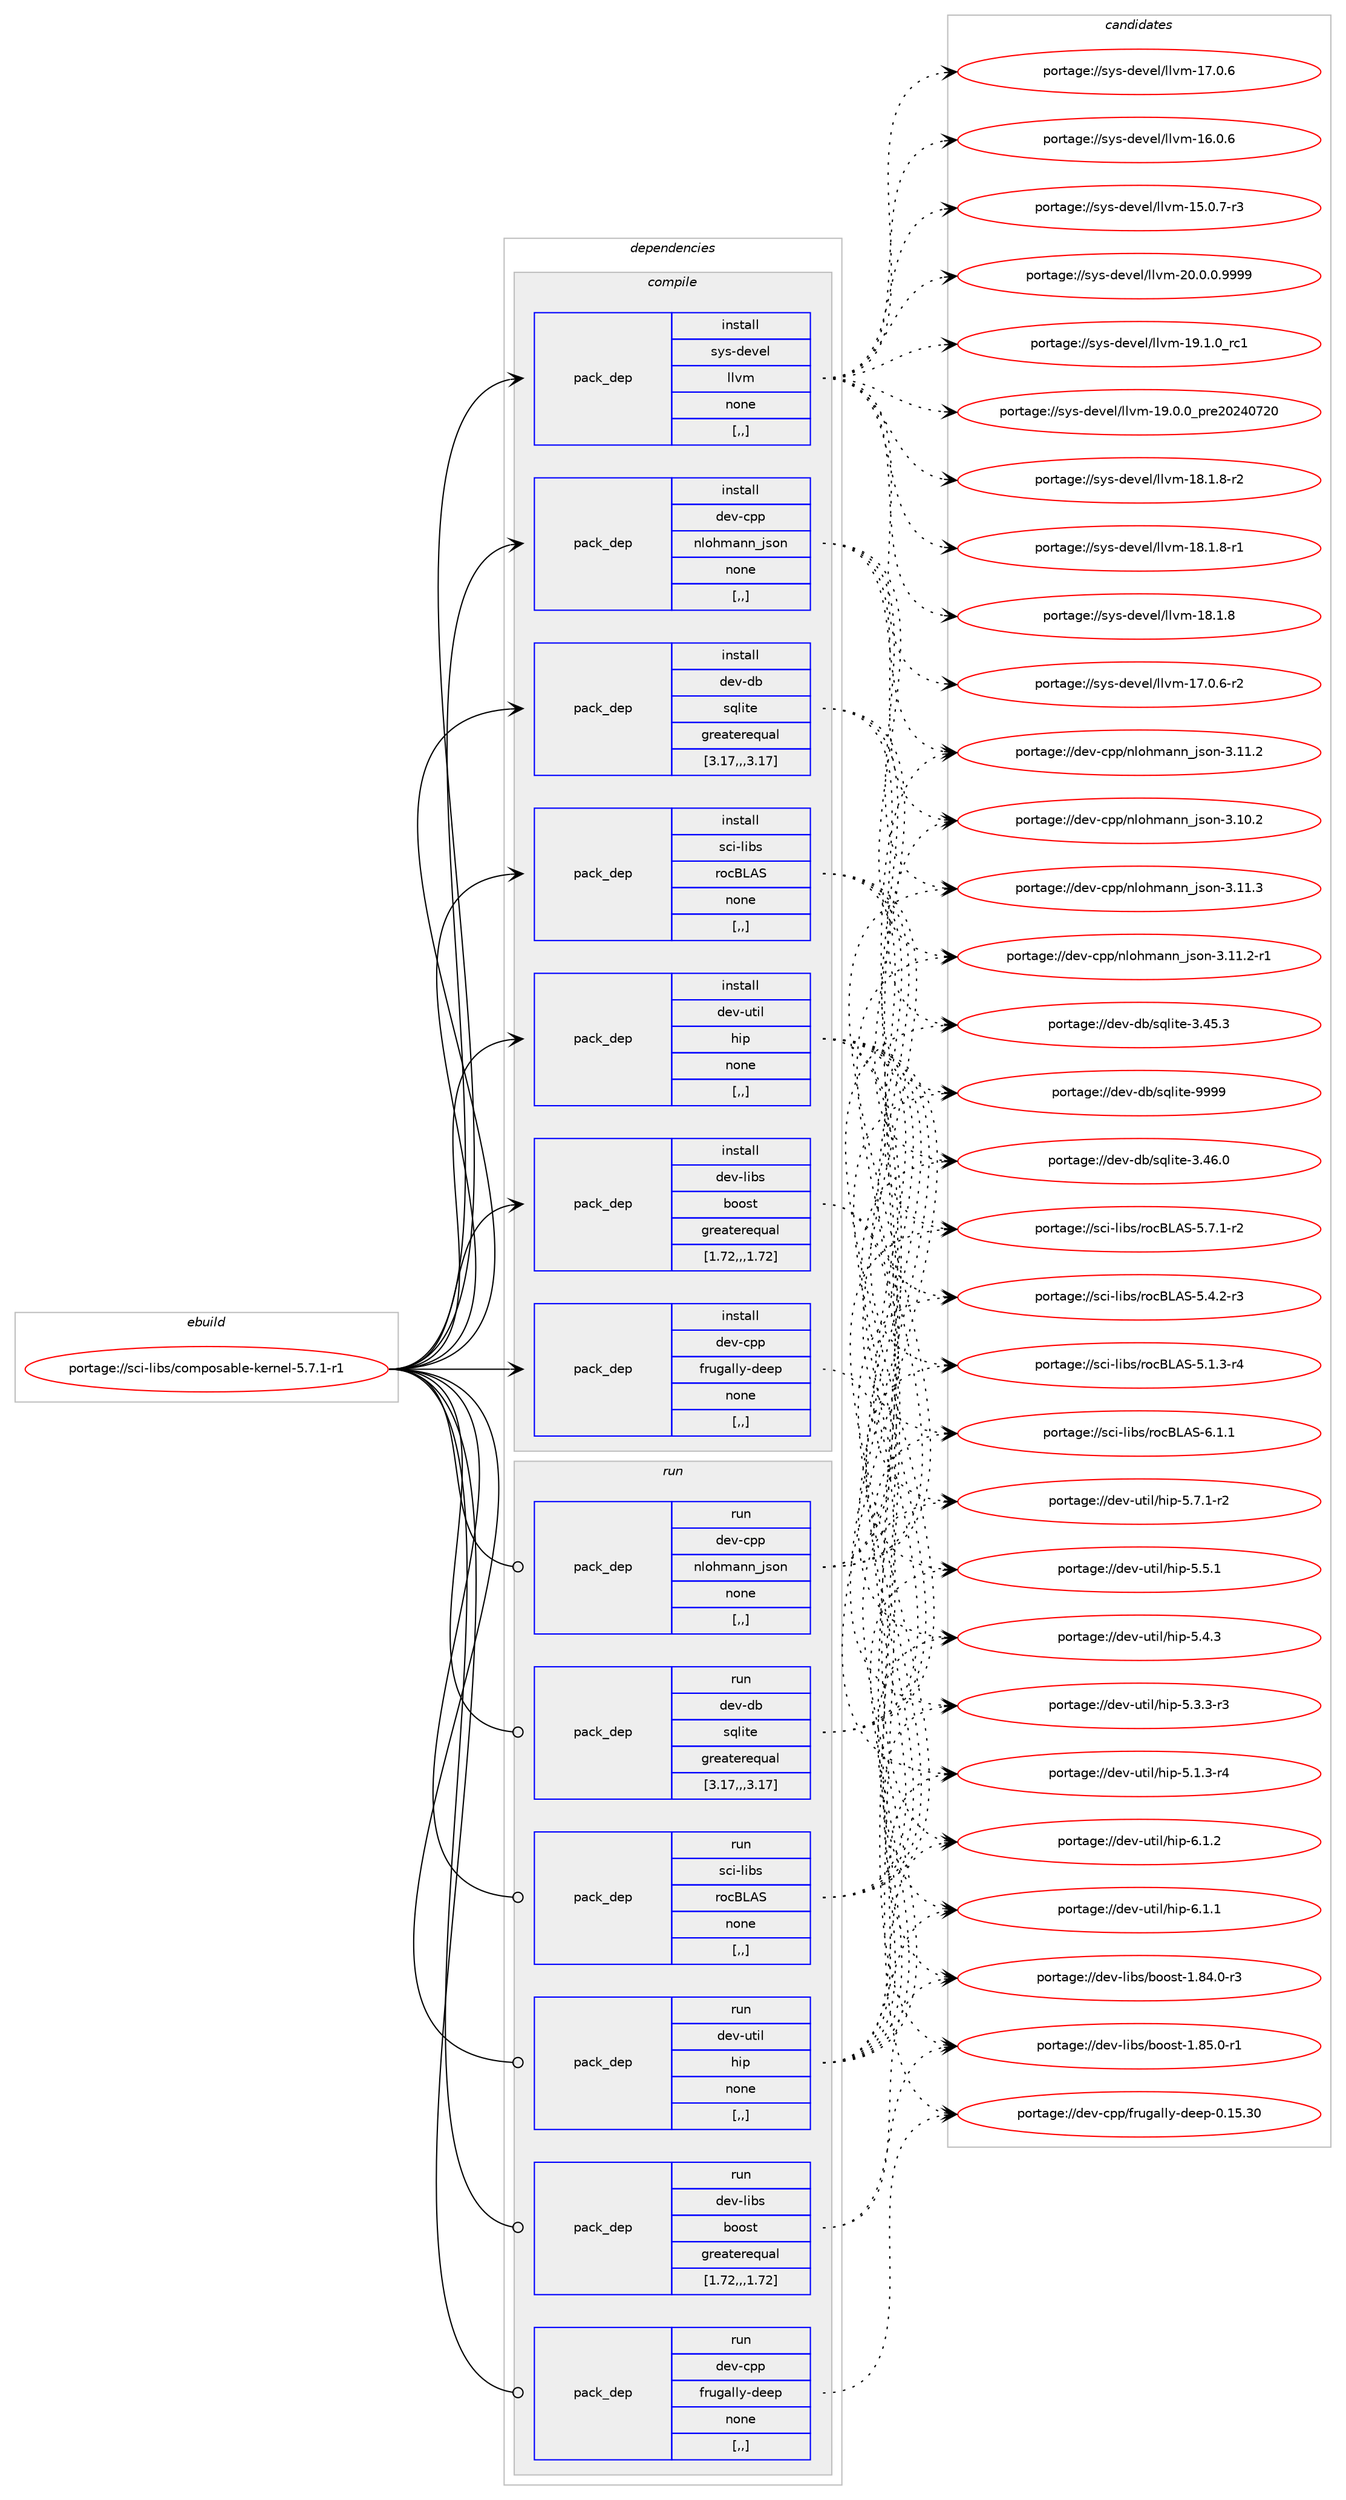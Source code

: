 digraph prolog {

# *************
# Graph options
# *************

newrank=true;
concentrate=true;
compound=true;
graph [rankdir=LR,fontname=Helvetica,fontsize=10,ranksep=1.5];#, ranksep=2.5, nodesep=0.2];
edge  [arrowhead=vee];
node  [fontname=Helvetica,fontsize=10];

# **********
# The ebuild
# **********

subgraph cluster_leftcol {
color=gray;
label=<<i>ebuild</i>>;
id [label="portage://sci-libs/composable-kernel-5.7.1-r1", color=red, width=4, href="../sci-libs/composable-kernel-5.7.1-r1.svg"];
}

# ****************
# The dependencies
# ****************

subgraph cluster_midcol {
color=gray;
label=<<i>dependencies</i>>;
subgraph cluster_compile {
fillcolor="#eeeeee";
style=filled;
label=<<i>compile</i>>;
subgraph pack292336 {
dependency401090 [label=<<TABLE BORDER="0" CELLBORDER="1" CELLSPACING="0" CELLPADDING="4" WIDTH="220"><TR><TD ROWSPAN="6" CELLPADDING="30">pack_dep</TD></TR><TR><TD WIDTH="110">install</TD></TR><TR><TD>dev-cpp</TD></TR><TR><TD>frugally-deep</TD></TR><TR><TD>none</TD></TR><TR><TD>[,,]</TD></TR></TABLE>>, shape=none, color=blue];
}
id:e -> dependency401090:w [weight=20,style="solid",arrowhead="vee"];
subgraph pack292337 {
dependency401091 [label=<<TABLE BORDER="0" CELLBORDER="1" CELLSPACING="0" CELLPADDING="4" WIDTH="220"><TR><TD ROWSPAN="6" CELLPADDING="30">pack_dep</TD></TR><TR><TD WIDTH="110">install</TD></TR><TR><TD>dev-cpp</TD></TR><TR><TD>nlohmann_json</TD></TR><TR><TD>none</TD></TR><TR><TD>[,,]</TD></TR></TABLE>>, shape=none, color=blue];
}
id:e -> dependency401091:w [weight=20,style="solid",arrowhead="vee"];
subgraph pack292338 {
dependency401092 [label=<<TABLE BORDER="0" CELLBORDER="1" CELLSPACING="0" CELLPADDING="4" WIDTH="220"><TR><TD ROWSPAN="6" CELLPADDING="30">pack_dep</TD></TR><TR><TD WIDTH="110">install</TD></TR><TR><TD>dev-db</TD></TR><TR><TD>sqlite</TD></TR><TR><TD>greaterequal</TD></TR><TR><TD>[3.17,,,3.17]</TD></TR></TABLE>>, shape=none, color=blue];
}
id:e -> dependency401092:w [weight=20,style="solid",arrowhead="vee"];
subgraph pack292339 {
dependency401093 [label=<<TABLE BORDER="0" CELLBORDER="1" CELLSPACING="0" CELLPADDING="4" WIDTH="220"><TR><TD ROWSPAN="6" CELLPADDING="30">pack_dep</TD></TR><TR><TD WIDTH="110">install</TD></TR><TR><TD>dev-libs</TD></TR><TR><TD>boost</TD></TR><TR><TD>greaterequal</TD></TR><TR><TD>[1.72,,,1.72]</TD></TR></TABLE>>, shape=none, color=blue];
}
id:e -> dependency401093:w [weight=20,style="solid",arrowhead="vee"];
subgraph pack292340 {
dependency401094 [label=<<TABLE BORDER="0" CELLBORDER="1" CELLSPACING="0" CELLPADDING="4" WIDTH="220"><TR><TD ROWSPAN="6" CELLPADDING="30">pack_dep</TD></TR><TR><TD WIDTH="110">install</TD></TR><TR><TD>dev-util</TD></TR><TR><TD>hip</TD></TR><TR><TD>none</TD></TR><TR><TD>[,,]</TD></TR></TABLE>>, shape=none, color=blue];
}
id:e -> dependency401094:w [weight=20,style="solid",arrowhead="vee"];
subgraph pack292341 {
dependency401095 [label=<<TABLE BORDER="0" CELLBORDER="1" CELLSPACING="0" CELLPADDING="4" WIDTH="220"><TR><TD ROWSPAN="6" CELLPADDING="30">pack_dep</TD></TR><TR><TD WIDTH="110">install</TD></TR><TR><TD>sci-libs</TD></TR><TR><TD>rocBLAS</TD></TR><TR><TD>none</TD></TR><TR><TD>[,,]</TD></TR></TABLE>>, shape=none, color=blue];
}
id:e -> dependency401095:w [weight=20,style="solid",arrowhead="vee"];
subgraph pack292342 {
dependency401096 [label=<<TABLE BORDER="0" CELLBORDER="1" CELLSPACING="0" CELLPADDING="4" WIDTH="220"><TR><TD ROWSPAN="6" CELLPADDING="30">pack_dep</TD></TR><TR><TD WIDTH="110">install</TD></TR><TR><TD>sys-devel</TD></TR><TR><TD>llvm</TD></TR><TR><TD>none</TD></TR><TR><TD>[,,]</TD></TR></TABLE>>, shape=none, color=blue];
}
id:e -> dependency401096:w [weight=20,style="solid",arrowhead="vee"];
}
subgraph cluster_compileandrun {
fillcolor="#eeeeee";
style=filled;
label=<<i>compile and run</i>>;
}
subgraph cluster_run {
fillcolor="#eeeeee";
style=filled;
label=<<i>run</i>>;
subgraph pack292343 {
dependency401097 [label=<<TABLE BORDER="0" CELLBORDER="1" CELLSPACING="0" CELLPADDING="4" WIDTH="220"><TR><TD ROWSPAN="6" CELLPADDING="30">pack_dep</TD></TR><TR><TD WIDTH="110">run</TD></TR><TR><TD>dev-cpp</TD></TR><TR><TD>frugally-deep</TD></TR><TR><TD>none</TD></TR><TR><TD>[,,]</TD></TR></TABLE>>, shape=none, color=blue];
}
id:e -> dependency401097:w [weight=20,style="solid",arrowhead="odot"];
subgraph pack292344 {
dependency401098 [label=<<TABLE BORDER="0" CELLBORDER="1" CELLSPACING="0" CELLPADDING="4" WIDTH="220"><TR><TD ROWSPAN="6" CELLPADDING="30">pack_dep</TD></TR><TR><TD WIDTH="110">run</TD></TR><TR><TD>dev-cpp</TD></TR><TR><TD>nlohmann_json</TD></TR><TR><TD>none</TD></TR><TR><TD>[,,]</TD></TR></TABLE>>, shape=none, color=blue];
}
id:e -> dependency401098:w [weight=20,style="solid",arrowhead="odot"];
subgraph pack292345 {
dependency401099 [label=<<TABLE BORDER="0" CELLBORDER="1" CELLSPACING="0" CELLPADDING="4" WIDTH="220"><TR><TD ROWSPAN="6" CELLPADDING="30">pack_dep</TD></TR><TR><TD WIDTH="110">run</TD></TR><TR><TD>dev-db</TD></TR><TR><TD>sqlite</TD></TR><TR><TD>greaterequal</TD></TR><TR><TD>[3.17,,,3.17]</TD></TR></TABLE>>, shape=none, color=blue];
}
id:e -> dependency401099:w [weight=20,style="solid",arrowhead="odot"];
subgraph pack292346 {
dependency401100 [label=<<TABLE BORDER="0" CELLBORDER="1" CELLSPACING="0" CELLPADDING="4" WIDTH="220"><TR><TD ROWSPAN="6" CELLPADDING="30">pack_dep</TD></TR><TR><TD WIDTH="110">run</TD></TR><TR><TD>dev-libs</TD></TR><TR><TD>boost</TD></TR><TR><TD>greaterequal</TD></TR><TR><TD>[1.72,,,1.72]</TD></TR></TABLE>>, shape=none, color=blue];
}
id:e -> dependency401100:w [weight=20,style="solid",arrowhead="odot"];
subgraph pack292347 {
dependency401101 [label=<<TABLE BORDER="0" CELLBORDER="1" CELLSPACING="0" CELLPADDING="4" WIDTH="220"><TR><TD ROWSPAN="6" CELLPADDING="30">pack_dep</TD></TR><TR><TD WIDTH="110">run</TD></TR><TR><TD>dev-util</TD></TR><TR><TD>hip</TD></TR><TR><TD>none</TD></TR><TR><TD>[,,]</TD></TR></TABLE>>, shape=none, color=blue];
}
id:e -> dependency401101:w [weight=20,style="solid",arrowhead="odot"];
subgraph pack292348 {
dependency401102 [label=<<TABLE BORDER="0" CELLBORDER="1" CELLSPACING="0" CELLPADDING="4" WIDTH="220"><TR><TD ROWSPAN="6" CELLPADDING="30">pack_dep</TD></TR><TR><TD WIDTH="110">run</TD></TR><TR><TD>sci-libs</TD></TR><TR><TD>rocBLAS</TD></TR><TR><TD>none</TD></TR><TR><TD>[,,]</TD></TR></TABLE>>, shape=none, color=blue];
}
id:e -> dependency401102:w [weight=20,style="solid",arrowhead="odot"];
}
}

# **************
# The candidates
# **************

subgraph cluster_choices {
rank=same;
color=gray;
label=<<i>candidates</i>>;

subgraph choice292336 {
color=black;
nodesep=1;
choice10010111845991121124710211411710397108108121451001011011124548464953465148 [label="portage://dev-cpp/frugally-deep-0.15.30", color=red, width=4,href="../dev-cpp/frugally-deep-0.15.30.svg"];
dependency401090:e -> choice10010111845991121124710211411710397108108121451001011011124548464953465148:w [style=dotted,weight="100"];
}
subgraph choice292337 {
color=black;
nodesep=1;
choice100101118459911211247110108111104109971101109510611511111045514649494651 [label="portage://dev-cpp/nlohmann_json-3.11.3", color=red, width=4,href="../dev-cpp/nlohmann_json-3.11.3.svg"];
choice1001011184599112112471101081111041099711011095106115111110455146494946504511449 [label="portage://dev-cpp/nlohmann_json-3.11.2-r1", color=red, width=4,href="../dev-cpp/nlohmann_json-3.11.2-r1.svg"];
choice100101118459911211247110108111104109971101109510611511111045514649494650 [label="portage://dev-cpp/nlohmann_json-3.11.2", color=red, width=4,href="../dev-cpp/nlohmann_json-3.11.2.svg"];
choice100101118459911211247110108111104109971101109510611511111045514649484650 [label="portage://dev-cpp/nlohmann_json-3.10.2", color=red, width=4,href="../dev-cpp/nlohmann_json-3.10.2.svg"];
dependency401091:e -> choice100101118459911211247110108111104109971101109510611511111045514649494651:w [style=dotted,weight="100"];
dependency401091:e -> choice1001011184599112112471101081111041099711011095106115111110455146494946504511449:w [style=dotted,weight="100"];
dependency401091:e -> choice100101118459911211247110108111104109971101109510611511111045514649494650:w [style=dotted,weight="100"];
dependency401091:e -> choice100101118459911211247110108111104109971101109510611511111045514649484650:w [style=dotted,weight="100"];
}
subgraph choice292338 {
color=black;
nodesep=1;
choice1001011184510098471151131081051161014557575757 [label="portage://dev-db/sqlite-9999", color=red, width=4,href="../dev-db/sqlite-9999.svg"];
choice10010111845100984711511310810511610145514652544648 [label="portage://dev-db/sqlite-3.46.0", color=red, width=4,href="../dev-db/sqlite-3.46.0.svg"];
choice10010111845100984711511310810511610145514652534651 [label="portage://dev-db/sqlite-3.45.3", color=red, width=4,href="../dev-db/sqlite-3.45.3.svg"];
dependency401092:e -> choice1001011184510098471151131081051161014557575757:w [style=dotted,weight="100"];
dependency401092:e -> choice10010111845100984711511310810511610145514652544648:w [style=dotted,weight="100"];
dependency401092:e -> choice10010111845100984711511310810511610145514652534651:w [style=dotted,weight="100"];
}
subgraph choice292339 {
color=black;
nodesep=1;
choice10010111845108105981154798111111115116454946565346484511449 [label="portage://dev-libs/boost-1.85.0-r1", color=red, width=4,href="../dev-libs/boost-1.85.0-r1.svg"];
choice10010111845108105981154798111111115116454946565246484511451 [label="portage://dev-libs/boost-1.84.0-r3", color=red, width=4,href="../dev-libs/boost-1.84.0-r3.svg"];
dependency401093:e -> choice10010111845108105981154798111111115116454946565346484511449:w [style=dotted,weight="100"];
dependency401093:e -> choice10010111845108105981154798111111115116454946565246484511451:w [style=dotted,weight="100"];
}
subgraph choice292340 {
color=black;
nodesep=1;
choice1001011184511711610510847104105112455446494650 [label="portage://dev-util/hip-6.1.2", color=red, width=4,href="../dev-util/hip-6.1.2.svg"];
choice1001011184511711610510847104105112455446494649 [label="portage://dev-util/hip-6.1.1", color=red, width=4,href="../dev-util/hip-6.1.1.svg"];
choice10010111845117116105108471041051124553465546494511450 [label="portage://dev-util/hip-5.7.1-r2", color=red, width=4,href="../dev-util/hip-5.7.1-r2.svg"];
choice1001011184511711610510847104105112455346534649 [label="portage://dev-util/hip-5.5.1", color=red, width=4,href="../dev-util/hip-5.5.1.svg"];
choice1001011184511711610510847104105112455346524651 [label="portage://dev-util/hip-5.4.3", color=red, width=4,href="../dev-util/hip-5.4.3.svg"];
choice10010111845117116105108471041051124553465146514511451 [label="portage://dev-util/hip-5.3.3-r3", color=red, width=4,href="../dev-util/hip-5.3.3-r3.svg"];
choice10010111845117116105108471041051124553464946514511452 [label="portage://dev-util/hip-5.1.3-r4", color=red, width=4,href="../dev-util/hip-5.1.3-r4.svg"];
dependency401094:e -> choice1001011184511711610510847104105112455446494650:w [style=dotted,weight="100"];
dependency401094:e -> choice1001011184511711610510847104105112455446494649:w [style=dotted,weight="100"];
dependency401094:e -> choice10010111845117116105108471041051124553465546494511450:w [style=dotted,weight="100"];
dependency401094:e -> choice1001011184511711610510847104105112455346534649:w [style=dotted,weight="100"];
dependency401094:e -> choice1001011184511711610510847104105112455346524651:w [style=dotted,weight="100"];
dependency401094:e -> choice10010111845117116105108471041051124553465146514511451:w [style=dotted,weight="100"];
dependency401094:e -> choice10010111845117116105108471041051124553464946514511452:w [style=dotted,weight="100"];
}
subgraph choice292341 {
color=black;
nodesep=1;
choice115991054510810598115471141119966766583455446494649 [label="portage://sci-libs/rocBLAS-6.1.1", color=red, width=4,href="../sci-libs/rocBLAS-6.1.1.svg"];
choice1159910545108105981154711411199667665834553465546494511450 [label="portage://sci-libs/rocBLAS-5.7.1-r2", color=red, width=4,href="../sci-libs/rocBLAS-5.7.1-r2.svg"];
choice1159910545108105981154711411199667665834553465246504511451 [label="portage://sci-libs/rocBLAS-5.4.2-r3", color=red, width=4,href="../sci-libs/rocBLAS-5.4.2-r3.svg"];
choice1159910545108105981154711411199667665834553464946514511452 [label="portage://sci-libs/rocBLAS-5.1.3-r4", color=red, width=4,href="../sci-libs/rocBLAS-5.1.3-r4.svg"];
dependency401095:e -> choice115991054510810598115471141119966766583455446494649:w [style=dotted,weight="100"];
dependency401095:e -> choice1159910545108105981154711411199667665834553465546494511450:w [style=dotted,weight="100"];
dependency401095:e -> choice1159910545108105981154711411199667665834553465246504511451:w [style=dotted,weight="100"];
dependency401095:e -> choice1159910545108105981154711411199667665834553464946514511452:w [style=dotted,weight="100"];
}
subgraph choice292342 {
color=black;
nodesep=1;
choice1151211154510010111810110847108108118109455048464846484657575757 [label="portage://sys-devel/llvm-20.0.0.9999", color=red, width=4,href="../sys-devel/llvm-20.0.0.9999.svg"];
choice115121115451001011181011084710810811810945495746494648951149949 [label="portage://sys-devel/llvm-19.1.0_rc1", color=red, width=4,href="../sys-devel/llvm-19.1.0_rc1.svg"];
choice115121115451001011181011084710810811810945495746484648951121141015048505248555048 [label="portage://sys-devel/llvm-19.0.0_pre20240720", color=red, width=4,href="../sys-devel/llvm-19.0.0_pre20240720.svg"];
choice1151211154510010111810110847108108118109454956464946564511450 [label="portage://sys-devel/llvm-18.1.8-r2", color=red, width=4,href="../sys-devel/llvm-18.1.8-r2.svg"];
choice1151211154510010111810110847108108118109454956464946564511449 [label="portage://sys-devel/llvm-18.1.8-r1", color=red, width=4,href="../sys-devel/llvm-18.1.8-r1.svg"];
choice115121115451001011181011084710810811810945495646494656 [label="portage://sys-devel/llvm-18.1.8", color=red, width=4,href="../sys-devel/llvm-18.1.8.svg"];
choice1151211154510010111810110847108108118109454955464846544511450 [label="portage://sys-devel/llvm-17.0.6-r2", color=red, width=4,href="../sys-devel/llvm-17.0.6-r2.svg"];
choice115121115451001011181011084710810811810945495546484654 [label="portage://sys-devel/llvm-17.0.6", color=red, width=4,href="../sys-devel/llvm-17.0.6.svg"];
choice115121115451001011181011084710810811810945495446484654 [label="portage://sys-devel/llvm-16.0.6", color=red, width=4,href="../sys-devel/llvm-16.0.6.svg"];
choice1151211154510010111810110847108108118109454953464846554511451 [label="portage://sys-devel/llvm-15.0.7-r3", color=red, width=4,href="../sys-devel/llvm-15.0.7-r3.svg"];
dependency401096:e -> choice1151211154510010111810110847108108118109455048464846484657575757:w [style=dotted,weight="100"];
dependency401096:e -> choice115121115451001011181011084710810811810945495746494648951149949:w [style=dotted,weight="100"];
dependency401096:e -> choice115121115451001011181011084710810811810945495746484648951121141015048505248555048:w [style=dotted,weight="100"];
dependency401096:e -> choice1151211154510010111810110847108108118109454956464946564511450:w [style=dotted,weight="100"];
dependency401096:e -> choice1151211154510010111810110847108108118109454956464946564511449:w [style=dotted,weight="100"];
dependency401096:e -> choice115121115451001011181011084710810811810945495646494656:w [style=dotted,weight="100"];
dependency401096:e -> choice1151211154510010111810110847108108118109454955464846544511450:w [style=dotted,weight="100"];
dependency401096:e -> choice115121115451001011181011084710810811810945495546484654:w [style=dotted,weight="100"];
dependency401096:e -> choice115121115451001011181011084710810811810945495446484654:w [style=dotted,weight="100"];
dependency401096:e -> choice1151211154510010111810110847108108118109454953464846554511451:w [style=dotted,weight="100"];
}
subgraph choice292343 {
color=black;
nodesep=1;
choice10010111845991121124710211411710397108108121451001011011124548464953465148 [label="portage://dev-cpp/frugally-deep-0.15.30", color=red, width=4,href="../dev-cpp/frugally-deep-0.15.30.svg"];
dependency401097:e -> choice10010111845991121124710211411710397108108121451001011011124548464953465148:w [style=dotted,weight="100"];
}
subgraph choice292344 {
color=black;
nodesep=1;
choice100101118459911211247110108111104109971101109510611511111045514649494651 [label="portage://dev-cpp/nlohmann_json-3.11.3", color=red, width=4,href="../dev-cpp/nlohmann_json-3.11.3.svg"];
choice1001011184599112112471101081111041099711011095106115111110455146494946504511449 [label="portage://dev-cpp/nlohmann_json-3.11.2-r1", color=red, width=4,href="../dev-cpp/nlohmann_json-3.11.2-r1.svg"];
choice100101118459911211247110108111104109971101109510611511111045514649494650 [label="portage://dev-cpp/nlohmann_json-3.11.2", color=red, width=4,href="../dev-cpp/nlohmann_json-3.11.2.svg"];
choice100101118459911211247110108111104109971101109510611511111045514649484650 [label="portage://dev-cpp/nlohmann_json-3.10.2", color=red, width=4,href="../dev-cpp/nlohmann_json-3.10.2.svg"];
dependency401098:e -> choice100101118459911211247110108111104109971101109510611511111045514649494651:w [style=dotted,weight="100"];
dependency401098:e -> choice1001011184599112112471101081111041099711011095106115111110455146494946504511449:w [style=dotted,weight="100"];
dependency401098:e -> choice100101118459911211247110108111104109971101109510611511111045514649494650:w [style=dotted,weight="100"];
dependency401098:e -> choice100101118459911211247110108111104109971101109510611511111045514649484650:w [style=dotted,weight="100"];
}
subgraph choice292345 {
color=black;
nodesep=1;
choice1001011184510098471151131081051161014557575757 [label="portage://dev-db/sqlite-9999", color=red, width=4,href="../dev-db/sqlite-9999.svg"];
choice10010111845100984711511310810511610145514652544648 [label="portage://dev-db/sqlite-3.46.0", color=red, width=4,href="../dev-db/sqlite-3.46.0.svg"];
choice10010111845100984711511310810511610145514652534651 [label="portage://dev-db/sqlite-3.45.3", color=red, width=4,href="../dev-db/sqlite-3.45.3.svg"];
dependency401099:e -> choice1001011184510098471151131081051161014557575757:w [style=dotted,weight="100"];
dependency401099:e -> choice10010111845100984711511310810511610145514652544648:w [style=dotted,weight="100"];
dependency401099:e -> choice10010111845100984711511310810511610145514652534651:w [style=dotted,weight="100"];
}
subgraph choice292346 {
color=black;
nodesep=1;
choice10010111845108105981154798111111115116454946565346484511449 [label="portage://dev-libs/boost-1.85.0-r1", color=red, width=4,href="../dev-libs/boost-1.85.0-r1.svg"];
choice10010111845108105981154798111111115116454946565246484511451 [label="portage://dev-libs/boost-1.84.0-r3", color=red, width=4,href="../dev-libs/boost-1.84.0-r3.svg"];
dependency401100:e -> choice10010111845108105981154798111111115116454946565346484511449:w [style=dotted,weight="100"];
dependency401100:e -> choice10010111845108105981154798111111115116454946565246484511451:w [style=dotted,weight="100"];
}
subgraph choice292347 {
color=black;
nodesep=1;
choice1001011184511711610510847104105112455446494650 [label="portage://dev-util/hip-6.1.2", color=red, width=4,href="../dev-util/hip-6.1.2.svg"];
choice1001011184511711610510847104105112455446494649 [label="portage://dev-util/hip-6.1.1", color=red, width=4,href="../dev-util/hip-6.1.1.svg"];
choice10010111845117116105108471041051124553465546494511450 [label="portage://dev-util/hip-5.7.1-r2", color=red, width=4,href="../dev-util/hip-5.7.1-r2.svg"];
choice1001011184511711610510847104105112455346534649 [label="portage://dev-util/hip-5.5.1", color=red, width=4,href="../dev-util/hip-5.5.1.svg"];
choice1001011184511711610510847104105112455346524651 [label="portage://dev-util/hip-5.4.3", color=red, width=4,href="../dev-util/hip-5.4.3.svg"];
choice10010111845117116105108471041051124553465146514511451 [label="portage://dev-util/hip-5.3.3-r3", color=red, width=4,href="../dev-util/hip-5.3.3-r3.svg"];
choice10010111845117116105108471041051124553464946514511452 [label="portage://dev-util/hip-5.1.3-r4", color=red, width=4,href="../dev-util/hip-5.1.3-r4.svg"];
dependency401101:e -> choice1001011184511711610510847104105112455446494650:w [style=dotted,weight="100"];
dependency401101:e -> choice1001011184511711610510847104105112455446494649:w [style=dotted,weight="100"];
dependency401101:e -> choice10010111845117116105108471041051124553465546494511450:w [style=dotted,weight="100"];
dependency401101:e -> choice1001011184511711610510847104105112455346534649:w [style=dotted,weight="100"];
dependency401101:e -> choice1001011184511711610510847104105112455346524651:w [style=dotted,weight="100"];
dependency401101:e -> choice10010111845117116105108471041051124553465146514511451:w [style=dotted,weight="100"];
dependency401101:e -> choice10010111845117116105108471041051124553464946514511452:w [style=dotted,weight="100"];
}
subgraph choice292348 {
color=black;
nodesep=1;
choice115991054510810598115471141119966766583455446494649 [label="portage://sci-libs/rocBLAS-6.1.1", color=red, width=4,href="../sci-libs/rocBLAS-6.1.1.svg"];
choice1159910545108105981154711411199667665834553465546494511450 [label="portage://sci-libs/rocBLAS-5.7.1-r2", color=red, width=4,href="../sci-libs/rocBLAS-5.7.1-r2.svg"];
choice1159910545108105981154711411199667665834553465246504511451 [label="portage://sci-libs/rocBLAS-5.4.2-r3", color=red, width=4,href="../sci-libs/rocBLAS-5.4.2-r3.svg"];
choice1159910545108105981154711411199667665834553464946514511452 [label="portage://sci-libs/rocBLAS-5.1.3-r4", color=red, width=4,href="../sci-libs/rocBLAS-5.1.3-r4.svg"];
dependency401102:e -> choice115991054510810598115471141119966766583455446494649:w [style=dotted,weight="100"];
dependency401102:e -> choice1159910545108105981154711411199667665834553465546494511450:w [style=dotted,weight="100"];
dependency401102:e -> choice1159910545108105981154711411199667665834553465246504511451:w [style=dotted,weight="100"];
dependency401102:e -> choice1159910545108105981154711411199667665834553464946514511452:w [style=dotted,weight="100"];
}
}

}
